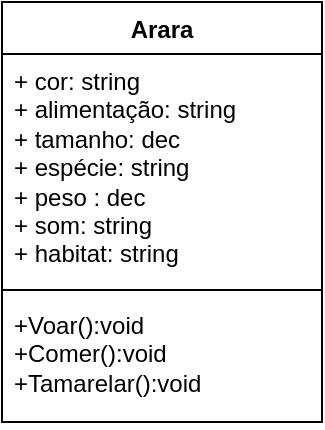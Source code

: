 <mxfile version="21.6.9" type="device">
  <diagram name="Página-1" id="_Zy_5fOzX78jPmo2ztNM">
    <mxGraphModel dx="910" dy="506" grid="1" gridSize="10" guides="1" tooltips="1" connect="1" arrows="1" fold="1" page="1" pageScale="1" pageWidth="827" pageHeight="1169" math="0" shadow="0">
      <root>
        <mxCell id="0" />
        <mxCell id="1" parent="0" />
        <mxCell id="VxX9N7oNmmJ3D32VOoRW-5" value="Arara" style="swimlane;fontStyle=1;align=center;verticalAlign=top;childLayout=stackLayout;horizontal=1;startSize=26;horizontalStack=0;resizeParent=1;resizeParentMax=0;resizeLast=0;collapsible=1;marginBottom=0;whiteSpace=wrap;html=1;" vertex="1" parent="1">
          <mxGeometry x="290" y="80" width="160" height="210" as="geometry" />
        </mxCell>
        <mxCell id="VxX9N7oNmmJ3D32VOoRW-6" value="+ cor: string&lt;br&gt;+ alimentação: string&lt;br&gt;+ tamanho: dec&lt;br&gt;+ espécie: string&lt;br&gt;+ peso : dec&lt;br&gt;+ som: string&lt;br&gt;+ habitat: string" style="text;strokeColor=none;fillColor=none;align=left;verticalAlign=top;spacingLeft=4;spacingRight=4;overflow=hidden;rotatable=0;points=[[0,0.5],[1,0.5]];portConstraint=eastwest;whiteSpace=wrap;html=1;" vertex="1" parent="VxX9N7oNmmJ3D32VOoRW-5">
          <mxGeometry y="26" width="160" height="114" as="geometry" />
        </mxCell>
        <mxCell id="VxX9N7oNmmJ3D32VOoRW-7" value="" style="line;strokeWidth=1;fillColor=none;align=left;verticalAlign=middle;spacingTop=-1;spacingLeft=3;spacingRight=3;rotatable=0;labelPosition=right;points=[];portConstraint=eastwest;strokeColor=inherit;" vertex="1" parent="VxX9N7oNmmJ3D32VOoRW-5">
          <mxGeometry y="140" width="160" height="8" as="geometry" />
        </mxCell>
        <mxCell id="VxX9N7oNmmJ3D32VOoRW-8" value="+Voar():void&lt;br&gt;+Comer():void&lt;br&gt;+Tamarelar():void" style="text;strokeColor=none;fillColor=none;align=left;verticalAlign=top;spacingLeft=4;spacingRight=4;overflow=hidden;rotatable=0;points=[[0,0.5],[1,0.5]];portConstraint=eastwest;whiteSpace=wrap;html=1;" vertex="1" parent="VxX9N7oNmmJ3D32VOoRW-5">
          <mxGeometry y="148" width="160" height="62" as="geometry" />
        </mxCell>
      </root>
    </mxGraphModel>
  </diagram>
</mxfile>
